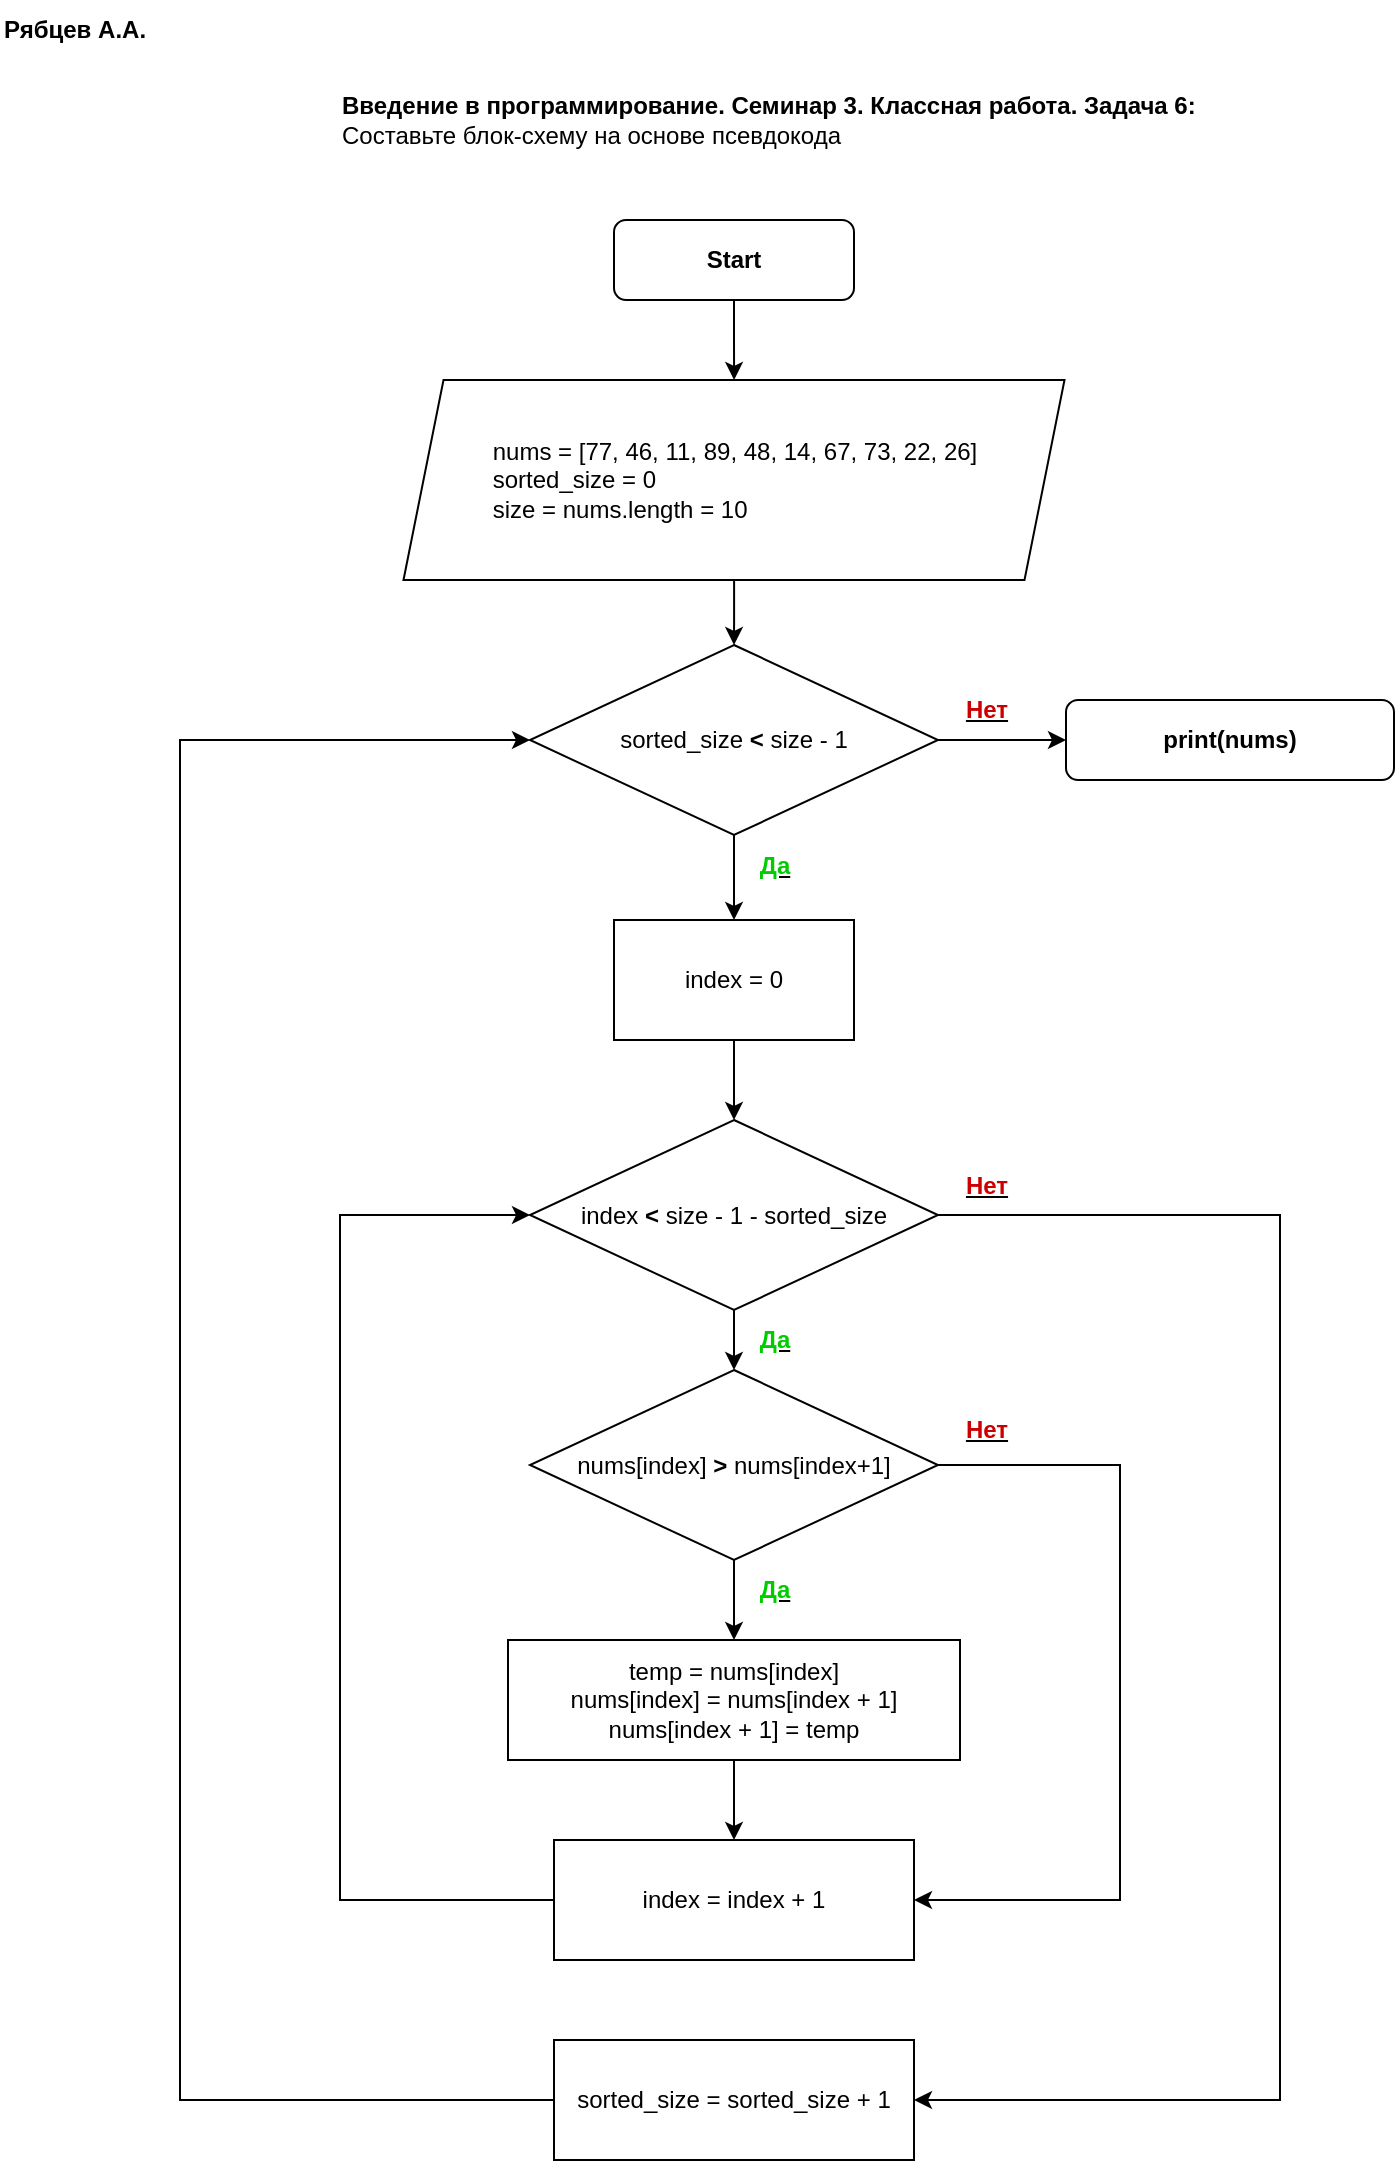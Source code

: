 <mxfile version="20.7.2" type="github">
  <diagram id="C5RBs43oDa-KdzZeNtuy" name="Page-1">
    <mxGraphModel dx="2074" dy="1116" grid="1" gridSize="10" guides="1" tooltips="1" connect="1" arrows="1" fold="1" page="1" pageScale="1" pageWidth="827" pageHeight="1169" math="0" shadow="0">
      <root>
        <mxCell id="WIyWlLk6GJQsqaUBKTNV-0" />
        <mxCell id="WIyWlLk6GJQsqaUBKTNV-1" parent="WIyWlLk6GJQsqaUBKTNV-0" />
        <mxCell id="Yc--SKZS3i_gPL8hvQ0A-17" value="&lt;b&gt;Рябцев А.А.&lt;/b&gt;" style="text;html=1;align=left;verticalAlign=middle;resizable=0;points=[];autosize=1;strokeColor=none;fillColor=none;" parent="WIyWlLk6GJQsqaUBKTNV-1" vertex="1">
          <mxGeometry x="20" y="10" width="90" height="30" as="geometry" />
        </mxCell>
        <mxCell id="kMDk8R53-lwyva0kq4vZ-5" value="&lt;b&gt;Введение в программирование. Семинар 3. Классная работа. Задача 6:&lt;br&gt;&lt;/b&gt;&lt;div&gt;Составьте блок-схему на основе псевдокода&lt;br&gt;&lt;/div&gt;" style="text;html=1;align=left;verticalAlign=middle;resizable=0;points=[];autosize=1;strokeColor=none;fillColor=none;" vertex="1" parent="WIyWlLk6GJQsqaUBKTNV-1">
          <mxGeometry x="189" y="50" width="450" height="40" as="geometry" />
        </mxCell>
        <mxCell id="kMDk8R53-lwyva0kq4vZ-24" value="" style="edgeStyle=orthogonalEdgeStyle;rounded=0;orthogonalLoop=1;jettySize=auto;html=1;" edge="1" parent="WIyWlLk6GJQsqaUBKTNV-1" source="kMDk8R53-lwyva0kq4vZ-25" target="kMDk8R53-lwyva0kq4vZ-28">
          <mxGeometry relative="1" as="geometry" />
        </mxCell>
        <mxCell id="kMDk8R53-lwyva0kq4vZ-25" value="&lt;b&gt;Start&lt;/b&gt;" style="rounded=1;whiteSpace=wrap;html=1;fontSize=12;glass=0;strokeWidth=1;shadow=0;" vertex="1" parent="WIyWlLk6GJQsqaUBKTNV-1">
          <mxGeometry x="327" y="120" width="120" height="40" as="geometry" />
        </mxCell>
        <mxCell id="kMDk8R53-lwyva0kq4vZ-26" value="&lt;b&gt;print(nums)&lt;/b&gt;" style="rounded=1;whiteSpace=wrap;html=1;fontSize=12;glass=0;strokeWidth=1;shadow=0;" vertex="1" parent="WIyWlLk6GJQsqaUBKTNV-1">
          <mxGeometry x="553" y="360" width="164" height="40" as="geometry" />
        </mxCell>
        <mxCell id="kMDk8R53-lwyva0kq4vZ-27" value="" style="edgeStyle=orthogonalEdgeStyle;rounded=0;orthogonalLoop=1;jettySize=auto;html=1;" edge="1" parent="WIyWlLk6GJQsqaUBKTNV-1" source="kMDk8R53-lwyva0kq4vZ-28" target="kMDk8R53-lwyva0kq4vZ-41">
          <mxGeometry relative="1" as="geometry" />
        </mxCell>
        <mxCell id="kMDk8R53-lwyva0kq4vZ-28" value="&lt;div style=&quot;text-align: justify;&quot;&gt;&lt;span style=&quot;background-color: initial;&quot;&gt;nums = [77, 46, 11, 89, 48, 14, 67, 73, 22, 26]&lt;/span&gt;&lt;/div&gt;&lt;div style=&quot;text-align: justify;&quot;&gt;&lt;span style=&quot;background-color: initial;&quot;&gt;sorted_size = 0&lt;/span&gt;&lt;/div&gt;&lt;div style=&quot;text-align: justify;&quot;&gt;size = nums.length = 10&lt;/div&gt;" style="shape=parallelogram;perimeter=parallelogramPerimeter;whiteSpace=wrap;html=1;fixedSize=1;" vertex="1" parent="WIyWlLk6GJQsqaUBKTNV-1">
          <mxGeometry x="221.75" y="200" width="330.5" height="100" as="geometry" />
        </mxCell>
        <mxCell id="kMDk8R53-lwyva0kq4vZ-29" value="&lt;b&gt;&lt;u&gt;&lt;font color=&quot;#00cc00&quot;&gt;Да&lt;/font&gt;&lt;/u&gt;&lt;/b&gt;" style="text;html=1;align=center;verticalAlign=middle;resizable=0;points=[];autosize=1;strokeColor=none;fillColor=none;" vertex="1" parent="WIyWlLk6GJQsqaUBKTNV-1">
          <mxGeometry x="387" y="427.5" width="40" height="30" as="geometry" />
        </mxCell>
        <mxCell id="kMDk8R53-lwyva0kq4vZ-30" value="&lt;b&gt;&lt;u&gt;&lt;font color=&quot;#cc0000&quot;&gt;Нет&lt;/font&gt;&lt;/u&gt;&lt;/b&gt;" style="text;html=1;align=center;verticalAlign=middle;resizable=0;points=[];autosize=1;strokeColor=none;fillColor=none;" vertex="1" parent="WIyWlLk6GJQsqaUBKTNV-1">
          <mxGeometry x="493" y="350" width="40" height="30" as="geometry" />
        </mxCell>
        <mxCell id="kMDk8R53-lwyva0kq4vZ-31" style="edgeStyle=orthogonalEdgeStyle;rounded=0;orthogonalLoop=1;jettySize=auto;html=1;entryX=0;entryY=0.5;entryDx=0;entryDy=0;exitX=0;exitY=0.5;exitDx=0;exitDy=0;" edge="1" parent="WIyWlLk6GJQsqaUBKTNV-1" source="kMDk8R53-lwyva0kq4vZ-34" target="kMDk8R53-lwyva0kq4vZ-41">
          <mxGeometry relative="1" as="geometry">
            <Array as="points">
              <mxPoint x="110" y="1060" />
              <mxPoint x="110" y="380" />
            </Array>
            <mxPoint x="300" y="380" as="targetPoint" />
            <mxPoint x="237" y="970" as="sourcePoint" />
          </mxGeometry>
        </mxCell>
        <mxCell id="kMDk8R53-lwyva0kq4vZ-33" style="edgeStyle=orthogonalEdgeStyle;rounded=0;orthogonalLoop=1;jettySize=auto;html=1;exitX=1;exitY=0.5;exitDx=0;exitDy=0;entryX=1;entryY=0.5;entryDx=0;entryDy=0;" edge="1" parent="WIyWlLk6GJQsqaUBKTNV-1" source="kMDk8R53-lwyva0kq4vZ-38" target="kMDk8R53-lwyva0kq4vZ-34">
          <mxGeometry relative="1" as="geometry">
            <mxPoint x="779" y="617.5" as="sourcePoint" />
            <Array as="points">
              <mxPoint x="660" y="618" />
              <mxPoint x="660" y="1060" />
            </Array>
            <mxPoint x="607" y="1030" as="targetPoint" />
          </mxGeometry>
        </mxCell>
        <mxCell id="kMDk8R53-lwyva0kq4vZ-34" value="sorted_size&amp;nbsp;= sorted_size&amp;nbsp;+ 1" style="rounded=0;whiteSpace=wrap;html=1;" vertex="1" parent="WIyWlLk6GJQsqaUBKTNV-1">
          <mxGeometry x="297" y="1030" width="180" height="60" as="geometry" />
        </mxCell>
        <mxCell id="kMDk8R53-lwyva0kq4vZ-36" value="" style="edgeStyle=orthogonalEdgeStyle;rounded=0;orthogonalLoop=1;jettySize=auto;html=1;" edge="1" parent="WIyWlLk6GJQsqaUBKTNV-1" source="kMDk8R53-lwyva0kq4vZ-38" target="kMDk8R53-lwyva0kq4vZ-44">
          <mxGeometry relative="1" as="geometry" />
        </mxCell>
        <mxCell id="kMDk8R53-lwyva0kq4vZ-38" value="index&amp;nbsp;&lt;b&gt;&amp;lt;&lt;/b&gt; size - 1 - sorted_size" style="rhombus;whiteSpace=wrap;html=1;" vertex="1" parent="WIyWlLk6GJQsqaUBKTNV-1">
          <mxGeometry x="285" y="570" width="204" height="95" as="geometry" />
        </mxCell>
        <mxCell id="kMDk8R53-lwyva0kq4vZ-39" value="" style="edgeStyle=orthogonalEdgeStyle;rounded=0;orthogonalLoop=1;jettySize=auto;html=1;" edge="1" parent="WIyWlLk6GJQsqaUBKTNV-1" source="kMDk8R53-lwyva0kq4vZ-41" target="kMDk8R53-lwyva0kq4vZ-26">
          <mxGeometry relative="1" as="geometry" />
        </mxCell>
        <mxCell id="kMDk8R53-lwyva0kq4vZ-53" value="" style="edgeStyle=orthogonalEdgeStyle;rounded=0;orthogonalLoop=1;jettySize=auto;html=1;" edge="1" parent="WIyWlLk6GJQsqaUBKTNV-1" source="kMDk8R53-lwyva0kq4vZ-41" target="kMDk8R53-lwyva0kq4vZ-52">
          <mxGeometry relative="1" as="geometry" />
        </mxCell>
        <mxCell id="kMDk8R53-lwyva0kq4vZ-41" value="&lt;span style=&quot;text-align: justify;&quot;&gt;sorted_size&lt;/span&gt;&amp;nbsp;&lt;b&gt;&amp;lt;&lt;/b&gt; size - 1" style="rhombus;whiteSpace=wrap;html=1;" vertex="1" parent="WIyWlLk6GJQsqaUBKTNV-1">
          <mxGeometry x="285" y="332.5" width="204" height="95" as="geometry" />
        </mxCell>
        <mxCell id="kMDk8R53-lwyva0kq4vZ-56" value="" style="edgeStyle=orthogonalEdgeStyle;rounded=0;orthogonalLoop=1;jettySize=auto;html=1;" edge="1" parent="WIyWlLk6GJQsqaUBKTNV-1" source="kMDk8R53-lwyva0kq4vZ-44" target="kMDk8R53-lwyva0kq4vZ-46">
          <mxGeometry relative="1" as="geometry" />
        </mxCell>
        <mxCell id="kMDk8R53-lwyva0kq4vZ-60" style="edgeStyle=orthogonalEdgeStyle;rounded=0;orthogonalLoop=1;jettySize=auto;html=1;entryX=1;entryY=0.5;entryDx=0;entryDy=0;" edge="1" parent="WIyWlLk6GJQsqaUBKTNV-1" source="kMDk8R53-lwyva0kq4vZ-44" target="kMDk8R53-lwyva0kq4vZ-55">
          <mxGeometry relative="1" as="geometry">
            <Array as="points">
              <mxPoint x="580" y="743" />
              <mxPoint x="580" y="960" />
            </Array>
          </mxGeometry>
        </mxCell>
        <mxCell id="kMDk8R53-lwyva0kq4vZ-44" value="nums[index] &lt;b&gt;&amp;gt;&lt;/b&gt;&amp;nbsp;nums[index+1]" style="rhombus;whiteSpace=wrap;html=1;" vertex="1" parent="WIyWlLk6GJQsqaUBKTNV-1">
          <mxGeometry x="285" y="695" width="204" height="95" as="geometry" />
        </mxCell>
        <mxCell id="kMDk8R53-lwyva0kq4vZ-45" value="&lt;b&gt;&lt;u&gt;&lt;font color=&quot;#cc0000&quot;&gt;Нет&lt;/font&gt;&lt;/u&gt;&lt;/b&gt;" style="text;html=1;align=center;verticalAlign=middle;resizable=0;points=[];autosize=1;strokeColor=none;fillColor=none;" vertex="1" parent="WIyWlLk6GJQsqaUBKTNV-1">
          <mxGeometry x="493" y="710" width="40" height="30" as="geometry" />
        </mxCell>
        <mxCell id="kMDk8R53-lwyva0kq4vZ-57" value="" style="edgeStyle=orthogonalEdgeStyle;rounded=0;orthogonalLoop=1;jettySize=auto;html=1;" edge="1" parent="WIyWlLk6GJQsqaUBKTNV-1" source="kMDk8R53-lwyva0kq4vZ-46" target="kMDk8R53-lwyva0kq4vZ-55">
          <mxGeometry relative="1" as="geometry" />
        </mxCell>
        <mxCell id="kMDk8R53-lwyva0kq4vZ-46" value="temp = nums[index]&lt;br&gt;nums[index] = nums[index + 1]&lt;br&gt;nums[index + 1] = temp" style="rounded=0;whiteSpace=wrap;html=1;" vertex="1" parent="WIyWlLk6GJQsqaUBKTNV-1">
          <mxGeometry x="274" y="830" width="226" height="60" as="geometry" />
        </mxCell>
        <mxCell id="kMDk8R53-lwyva0kq4vZ-49" value="&lt;b&gt;&lt;u&gt;&lt;font color=&quot;#00cc00&quot;&gt;Да&lt;/font&gt;&lt;/u&gt;&lt;/b&gt;" style="text;html=1;align=center;verticalAlign=middle;resizable=0;points=[];autosize=1;strokeColor=none;fillColor=none;" vertex="1" parent="WIyWlLk6GJQsqaUBKTNV-1">
          <mxGeometry x="387" y="790" width="40" height="30" as="geometry" />
        </mxCell>
        <mxCell id="kMDk8R53-lwyva0kq4vZ-50" value="&lt;b&gt;&lt;u&gt;&lt;font color=&quot;#00cc00&quot;&gt;Да&lt;/font&gt;&lt;/u&gt;&lt;/b&gt;" style="text;html=1;align=center;verticalAlign=middle;resizable=0;points=[];autosize=1;strokeColor=none;fillColor=none;" vertex="1" parent="WIyWlLk6GJQsqaUBKTNV-1">
          <mxGeometry x="387" y="664.5" width="40" height="30" as="geometry" />
        </mxCell>
        <mxCell id="kMDk8R53-lwyva0kq4vZ-51" value="&lt;b&gt;&lt;u&gt;&lt;font color=&quot;#cc0000&quot;&gt;Нет&lt;/font&gt;&lt;/u&gt;&lt;/b&gt;" style="text;html=1;align=center;verticalAlign=middle;resizable=0;points=[];autosize=1;strokeColor=none;fillColor=none;" vertex="1" parent="WIyWlLk6GJQsqaUBKTNV-1">
          <mxGeometry x="493" y="587.5" width="40" height="30" as="geometry" />
        </mxCell>
        <mxCell id="kMDk8R53-lwyva0kq4vZ-54" value="" style="edgeStyle=orthogonalEdgeStyle;rounded=0;orthogonalLoop=1;jettySize=auto;html=1;" edge="1" parent="WIyWlLk6GJQsqaUBKTNV-1" source="kMDk8R53-lwyva0kq4vZ-52" target="kMDk8R53-lwyva0kq4vZ-38">
          <mxGeometry relative="1" as="geometry" />
        </mxCell>
        <mxCell id="kMDk8R53-lwyva0kq4vZ-52" value="index = 0" style="rounded=0;whiteSpace=wrap;html=1;" vertex="1" parent="WIyWlLk6GJQsqaUBKTNV-1">
          <mxGeometry x="327" y="470" width="120" height="60" as="geometry" />
        </mxCell>
        <mxCell id="kMDk8R53-lwyva0kq4vZ-59" style="edgeStyle=orthogonalEdgeStyle;rounded=0;orthogonalLoop=1;jettySize=auto;html=1;entryX=0;entryY=0.5;entryDx=0;entryDy=0;" edge="1" parent="WIyWlLk6GJQsqaUBKTNV-1" source="kMDk8R53-lwyva0kq4vZ-55" target="kMDk8R53-lwyva0kq4vZ-38">
          <mxGeometry relative="1" as="geometry">
            <Array as="points">
              <mxPoint x="190" y="960" />
              <mxPoint x="190" y="618" />
            </Array>
          </mxGeometry>
        </mxCell>
        <mxCell id="kMDk8R53-lwyva0kq4vZ-55" value="index = index + 1" style="rounded=0;whiteSpace=wrap;html=1;" vertex="1" parent="WIyWlLk6GJQsqaUBKTNV-1">
          <mxGeometry x="297" y="930" width="180" height="60" as="geometry" />
        </mxCell>
      </root>
    </mxGraphModel>
  </diagram>
</mxfile>
